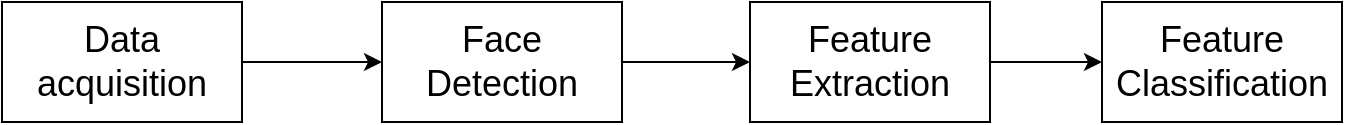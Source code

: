 <mxfile version="16.5.1" type="device"><diagram id="ft1xjsvCrhNATlwLcho_" name="第 1 页"><mxGraphModel dx="1102" dy="905" grid="1" gridSize="10" guides="1" tooltips="1" connect="1" arrows="1" fold="1" page="1" pageScale="1" pageWidth="827" pageHeight="1169" math="0" shadow="0"><root><mxCell id="0"/><mxCell id="1" parent="0"/><mxCell id="YgEpKroPOd9b413LfJUD-4" style="edgeStyle=orthogonalEdgeStyle;rounded=0;orthogonalLoop=1;jettySize=auto;html=1;fontSize=18;" edge="1" parent="1" source="g-PDSOsdgUM0s1VC9lkq-1" target="YgEpKroPOd9b413LfJUD-1"><mxGeometry relative="1" as="geometry"/></mxCell><mxCell id="g-PDSOsdgUM0s1VC9lkq-1" value="&lt;font style=&quot;font-size: 18px&quot;&gt;Data acquisition&lt;/font&gt;" style="rounded=0;whiteSpace=wrap;html=1;" parent="1" vertex="1"><mxGeometry x="40" y="400" width="120" height="60" as="geometry"/></mxCell><mxCell id="YgEpKroPOd9b413LfJUD-5" style="edgeStyle=orthogonalEdgeStyle;rounded=0;orthogonalLoop=1;jettySize=auto;html=1;entryX=0;entryY=0.5;entryDx=0;entryDy=0;fontSize=18;" edge="1" parent="1" source="YgEpKroPOd9b413LfJUD-1" target="YgEpKroPOd9b413LfJUD-2"><mxGeometry relative="1" as="geometry"/></mxCell><mxCell id="YgEpKroPOd9b413LfJUD-1" value="&lt;font style=&quot;font-size: 18px&quot;&gt;Face&lt;br&gt;Detection&lt;br&gt;&lt;/font&gt;" style="rounded=0;whiteSpace=wrap;html=1;" vertex="1" parent="1"><mxGeometry x="230" y="400" width="120" height="60" as="geometry"/></mxCell><mxCell id="YgEpKroPOd9b413LfJUD-6" style="edgeStyle=orthogonalEdgeStyle;rounded=0;orthogonalLoop=1;jettySize=auto;html=1;fontSize=18;" edge="1" parent="1" source="YgEpKroPOd9b413LfJUD-2" target="YgEpKroPOd9b413LfJUD-3"><mxGeometry relative="1" as="geometry"/></mxCell><mxCell id="YgEpKroPOd9b413LfJUD-2" value="&lt;font style=&quot;font-size: 18px&quot;&gt;Feature&lt;br&gt;Extraction&lt;br&gt;&lt;/font&gt;" style="rounded=0;whiteSpace=wrap;html=1;" vertex="1" parent="1"><mxGeometry x="414" y="400" width="120" height="60" as="geometry"/></mxCell><mxCell id="YgEpKroPOd9b413LfJUD-3" value="&lt;font style=&quot;font-size: 18px&quot;&gt;Feature&lt;br&gt;Classification&lt;br&gt;&lt;/font&gt;" style="rounded=0;whiteSpace=wrap;html=1;" vertex="1" parent="1"><mxGeometry x="590" y="400" width="120" height="60" as="geometry"/></mxCell></root></mxGraphModel></diagram></mxfile>